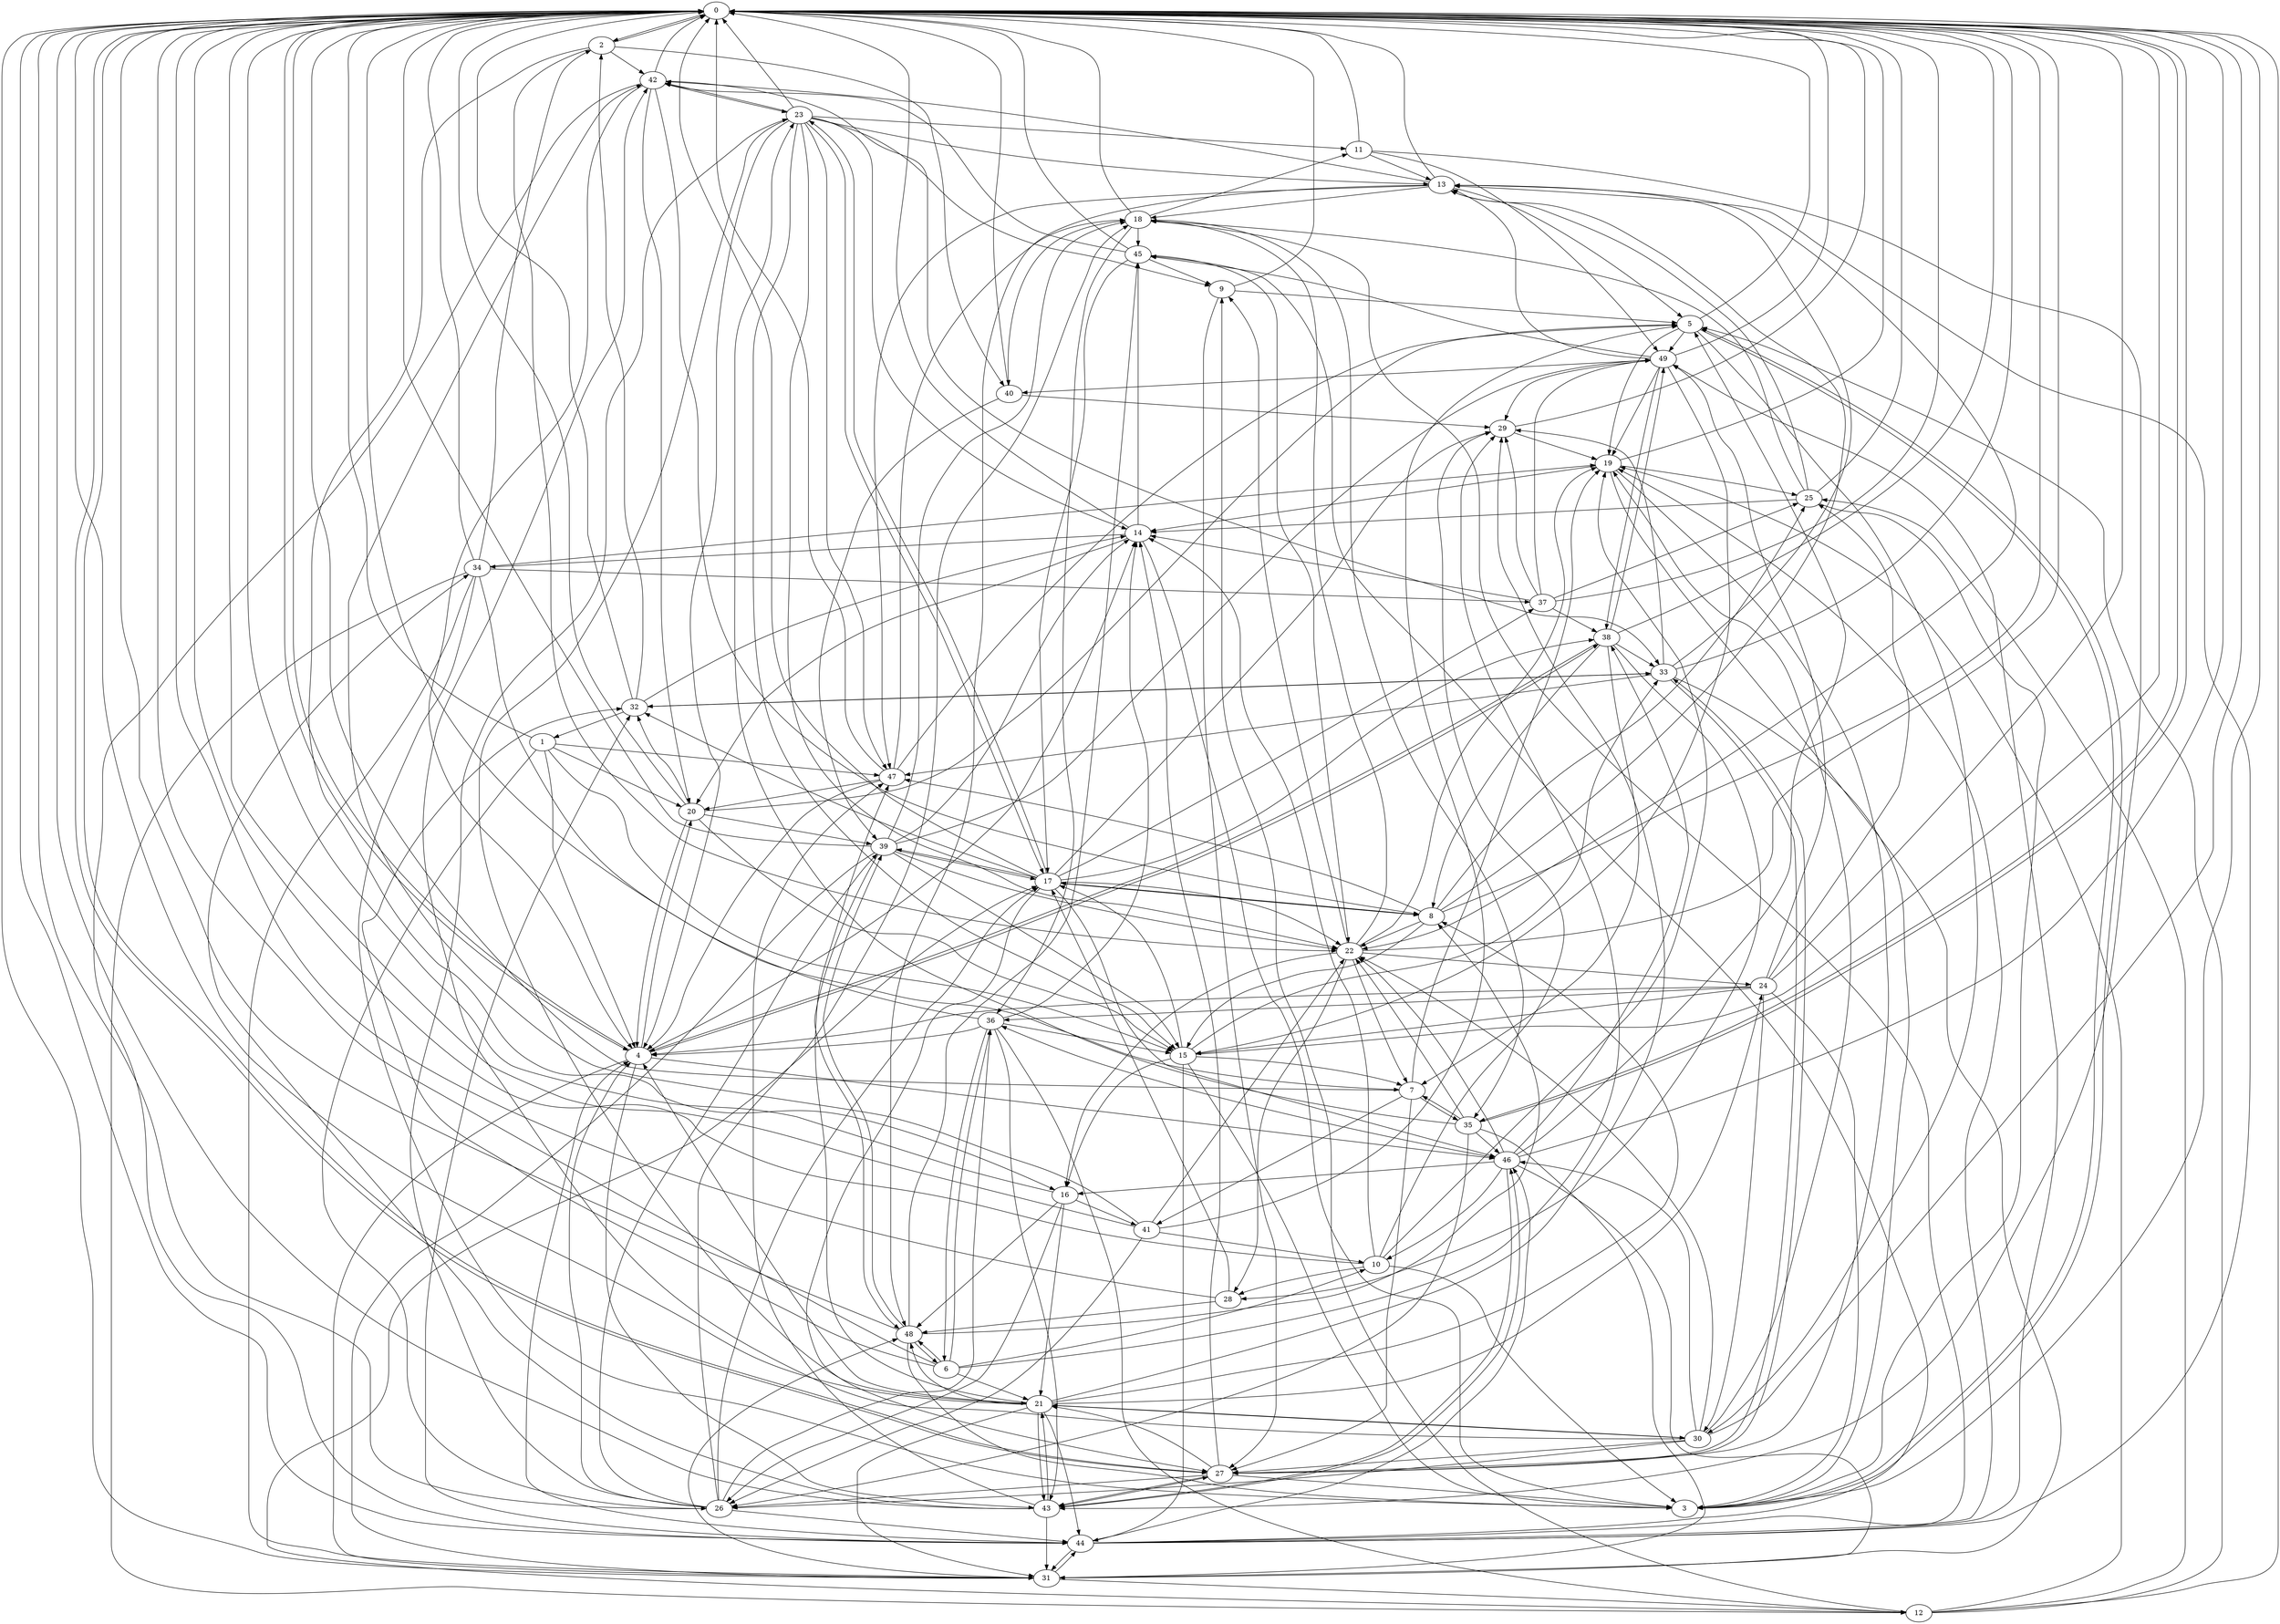 strict digraph "" {
	0	 [component_delay=3];
	2	 [component_delay=3];
	0 -> 2	 [wire_delay=1];
	4	 [component_delay=3];
	0 -> 4	 [wire_delay=1];
	27	 [component_delay=3];
	0 -> 27	 [wire_delay=1];
	35	 [component_delay=3];
	0 -> 35	 [wire_delay=1];
	1	 [component_delay=3];
	1 -> 0	 [wire_delay=1];
	1 -> 4	 [wire_delay=1];
	15	 [component_delay=3];
	1 -> 15	 [wire_delay=1];
	20	 [component_delay=3];
	1 -> 20	 [wire_delay=1];
	26	 [component_delay=3];
	1 -> 26	 [wire_delay=1];
	47	 [component_delay=3];
	1 -> 47	 [wire_delay=1];
	2 -> 0	 [wire_delay=1];
	16	 [component_delay=3];
	2 -> 16	 [wire_delay=1];
	22	 [component_delay=3];
	2 -> 22	 [wire_delay=1];
	40	 [component_delay=3];
	2 -> 40	 [wire_delay=1];
	42	 [component_delay=3];
	2 -> 42	 [wire_delay=1];
	3	 [component_delay=3];
	3 -> 0	 [wire_delay=1];
	5	 [component_delay=3];
	3 -> 5	 [wire_delay=1];
	4 -> 0	 [wire_delay=1];
	14	 [component_delay=3];
	4 -> 14	 [wire_delay=1];
	4 -> 20	 [wire_delay=1];
	31	 [component_delay=3];
	4 -> 31	 [wire_delay=1];
	38	 [component_delay=3];
	4 -> 38	 [wire_delay=1];
	43	 [component_delay=3];
	4 -> 43	 [wire_delay=1];
	46	 [component_delay=3];
	4 -> 46	 [wire_delay=1];
	5 -> 0	 [wire_delay=1];
	5 -> 3	 [wire_delay=1];
	19	 [component_delay=3];
	5 -> 19	 [wire_delay=1];
	30	 [component_delay=3];
	5 -> 30	 [wire_delay=1];
	49	 [component_delay=3];
	5 -> 49	 [wire_delay=1];
	6	 [component_delay=3];
	6 -> 0	 [wire_delay=1];
	10	 [component_delay=3];
	6 -> 10	 [wire_delay=1];
	21	 [component_delay=3];
	6 -> 21	 [wire_delay=1];
	29	 [component_delay=3];
	6 -> 29	 [wire_delay=1];
	32	 [component_delay=3];
	6 -> 32	 [wire_delay=1];
	36	 [component_delay=3];
	6 -> 36	 [wire_delay=1];
	48	 [component_delay=3];
	6 -> 48	 [wire_delay=1];
	7	 [component_delay=3];
	7 -> 0	 [wire_delay=1];
	7 -> 19	 [wire_delay=1];
	7 -> 27	 [wire_delay=1];
	7 -> 35	 [wire_delay=1];
	41	 [component_delay=3];
	7 -> 41	 [wire_delay=1];
	8	 [component_delay=3];
	8 -> 0	 [wire_delay=1];
	13	 [component_delay=3];
	8 -> 13	 [wire_delay=1];
	8 -> 15	 [wire_delay=1];
	17	 [component_delay=3];
	8 -> 17	 [wire_delay=1];
	8 -> 22	 [wire_delay=1];
	25	 [component_delay=3];
	8 -> 25	 [wire_delay=1];
	8 -> 47	 [wire_delay=1];
	9	 [component_delay=3];
	9 -> 0	 [wire_delay=1];
	9 -> 5	 [wire_delay=1];
	9 -> 27	 [wire_delay=1];
	10 -> 0	 [wire_delay=1];
	10 -> 3	 [wire_delay=1];
	10 -> 14	 [wire_delay=1];
	10 -> 19	 [wire_delay=1];
	28	 [component_delay=3];
	10 -> 28	 [wire_delay=1];
	10 -> 29	 [wire_delay=1];
	11	 [component_delay=3];
	11 -> 0	 [wire_delay=1];
	11 -> 13	 [wire_delay=1];
	11 -> 43	 [wire_delay=1];
	11 -> 49	 [wire_delay=1];
	12	 [component_delay=3];
	12 -> 0	 [wire_delay=1];
	12 -> 5	 [wire_delay=1];
	12 -> 9	 [wire_delay=1];
	12 -> 17	 [wire_delay=1];
	12 -> 19	 [wire_delay=1];
	12 -> 25	 [wire_delay=1];
	13 -> 0	 [wire_delay=1];
	13 -> 5	 [wire_delay=1];
	18	 [component_delay=3];
	13 -> 18	 [wire_delay=1];
	13 -> 22	 [wire_delay=1];
	13 -> 42	 [wire_delay=1];
	13 -> 47	 [wire_delay=1];
	13 -> 48	 [wire_delay=1];
	14 -> 0	 [wire_delay=1];
	14 -> 3	 [wire_delay=1];
	14 -> 20	 [wire_delay=1];
	34	 [component_delay=3];
	14 -> 34	 [wire_delay=1];
	45	 [component_delay=3];
	14 -> 45	 [wire_delay=1];
	15 -> 0	 [wire_delay=1];
	15 -> 3	 [wire_delay=1];
	15 -> 7	 [wire_delay=1];
	15 -> 16	 [wire_delay=1];
	15 -> 17	 [wire_delay=1];
	33	 [component_delay=3];
	15 -> 33	 [wire_delay=1];
	44	 [component_delay=3];
	15 -> 44	 [wire_delay=1];
	16 -> 0	 [wire_delay=1];
	16 -> 21	 [wire_delay=1];
	16 -> 26	 [wire_delay=1];
	16 -> 41	 [wire_delay=1];
	16 -> 48	 [wire_delay=1];
	17 -> 0	 [wire_delay=1];
	17 -> 8	 [wire_delay=1];
	17 -> 22	 [wire_delay=1];
	23	 [component_delay=3];
	17 -> 23	 [wire_delay=1];
	17 -> 27	 [wire_delay=1];
	17 -> 29	 [wire_delay=1];
	17 -> 32	 [wire_delay=1];
	37	 [component_delay=3];
	17 -> 37	 [wire_delay=1];
	17 -> 38	 [wire_delay=1];
	39	 [component_delay=3];
	17 -> 39	 [wire_delay=1];
	17 -> 46	 [wire_delay=1];
	18 -> 0	 [wire_delay=1];
	18 -> 11	 [wire_delay=1];
	18 -> 35	 [wire_delay=1];
	18 -> 36	 [wire_delay=1];
	18 -> 40	 [wire_delay=1];
	18 -> 45	 [wire_delay=1];
	19 -> 0	 [wire_delay=1];
	19 -> 14	 [wire_delay=1];
	19 -> 25	 [wire_delay=1];
	19 -> 27	 [wire_delay=1];
	19 -> 31	 [wire_delay=1];
	20 -> 0	 [wire_delay=1];
	20 -> 4	 [wire_delay=1];
	20 -> 5	 [wire_delay=1];
	20 -> 15	 [wire_delay=1];
	20 -> 32	 [wire_delay=1];
	20 -> 39	 [wire_delay=1];
	21 -> 0	 [wire_delay=1];
	21 -> 4	 [wire_delay=1];
	21 -> 8	 [wire_delay=1];
	24	 [component_delay=3];
	21 -> 24	 [wire_delay=1];
	21 -> 29	 [wire_delay=1];
	21 -> 30	 [wire_delay=1];
	21 -> 31	 [wire_delay=1];
	21 -> 43	 [wire_delay=1];
	21 -> 44	 [wire_delay=1];
	21 -> 47	 [wire_delay=1];
	21 -> 48	 [wire_delay=1];
	22 -> 0	 [wire_delay=1];
	22 -> 7	 [wire_delay=1];
	22 -> 9	 [wire_delay=1];
	22 -> 16	 [wire_delay=1];
	22 -> 18	 [wire_delay=1];
	22 -> 19	 [wire_delay=1];
	22 -> 24	 [wire_delay=1];
	22 -> 28	 [wire_delay=1];
	23 -> 0	 [wire_delay=1];
	23 -> 4	 [wire_delay=1];
	23 -> 9	 [wire_delay=1];
	23 -> 11	 [wire_delay=1];
	23 -> 13	 [wire_delay=1];
	23 -> 14	 [wire_delay=1];
	23 -> 15	 [wire_delay=1];
	23 -> 17	 [wire_delay=1];
	23 -> 21	 [wire_delay=1];
	23 -> 22	 [wire_delay=1];
	23 -> 42	 [wire_delay=1];
	23 -> 47	 [wire_delay=1];
	24 -> 0	 [wire_delay=1];
	24 -> 3	 [wire_delay=1];
	24 -> 4	 [wire_delay=1];
	24 -> 15	 [wire_delay=1];
	24 -> 25	 [wire_delay=1];
	24 -> 30	 [wire_delay=1];
	24 -> 36	 [wire_delay=1];
	24 -> 49	 [wire_delay=1];
	25 -> 0	 [wire_delay=1];
	25 -> 3	 [wire_delay=1];
	25 -> 13	 [wire_delay=1];
	25 -> 14	 [wire_delay=1];
	25 -> 18	 [wire_delay=1];
	26 -> 0	 [wire_delay=1];
	26 -> 4	 [wire_delay=1];
	26 -> 17	 [wire_delay=1];
	26 -> 18	 [wire_delay=1];
	26 -> 23	 [wire_delay=1];
	26 -> 36	 [wire_delay=1];
	26 -> 39	 [wire_delay=1];
	26 -> 44	 [wire_delay=1];
	27 -> 0	 [wire_delay=1];
	27 -> 3	 [wire_delay=1];
	27 -> 14	 [wire_delay=1];
	27 -> 21	 [wire_delay=1];
	27 -> 26	 [wire_delay=1];
	27 -> 33	 [wire_delay=1];
	27 -> 43	 [wire_delay=1];
	28 -> 0	 [wire_delay=1];
	28 -> 17	 [wire_delay=1];
	28 -> 48	 [wire_delay=1];
	29 -> 0	 [wire_delay=1];
	29 -> 19	 [wire_delay=1];
	30 -> 0	 [wire_delay=1];
	30 -> 19	 [wire_delay=1];
	30 -> 21	 [wire_delay=1];
	30 -> 22	 [wire_delay=1];
	30 -> 26	 [wire_delay=1];
	30 -> 27	 [wire_delay=1];
	30 -> 42	 [wire_delay=1];
	30 -> 46	 [wire_delay=1];
	31 -> 0	 [wire_delay=1];
	31 -> 12	 [wire_delay=1];
	31 -> 44	 [wire_delay=1];
	31 -> 48	 [wire_delay=1];
	32 -> 0	 [wire_delay=1];
	32 -> 1	 [wire_delay=1];
	32 -> 2	 [wire_delay=1];
	32 -> 14	 [wire_delay=1];
	32 -> 33	 [wire_delay=1];
	33 -> 0	 [wire_delay=1];
	33 -> 3	 [wire_delay=1];
	33 -> 13	 [wire_delay=1];
	33 -> 27	 [wire_delay=1];
	33 -> 29	 [wire_delay=1];
	33 -> 32	 [wire_delay=1];
	33 -> 47	 [wire_delay=1];
	34 -> 0	 [wire_delay=1];
	34 -> 2	 [wire_delay=1];
	34 -> 3	 [wire_delay=1];
	34 -> 7	 [wire_delay=1];
	34 -> 12	 [wire_delay=1];
	34 -> 19	 [wire_delay=1];
	34 -> 31	 [wire_delay=1];
	34 -> 37	 [wire_delay=1];
	35 -> 0	 [wire_delay=1];
	35 -> 7	 [wire_delay=1];
	35 -> 22	 [wire_delay=1];
	35 -> 23	 [wire_delay=1];
	35 -> 26	 [wire_delay=1];
	35 -> 31	 [wire_delay=1];
	35 -> 46	 [wire_delay=1];
	36 -> 0	 [wire_delay=1];
	36 -> 4	 [wire_delay=1];
	36 -> 6	 [wire_delay=1];
	36 -> 12	 [wire_delay=1];
	36 -> 14	 [wire_delay=1];
	36 -> 15	 [wire_delay=1];
	36 -> 43	 [wire_delay=1];
	37 -> 0	 [wire_delay=1];
	37 -> 14	 [wire_delay=1];
	37 -> 25	 [wire_delay=1];
	37 -> 29	 [wire_delay=1];
	37 -> 38	 [wire_delay=1];
	37 -> 49	 [wire_delay=1];
	38 -> 0	 [wire_delay=1];
	38 -> 4	 [wire_delay=1];
	38 -> 7	 [wire_delay=1];
	38 -> 8	 [wire_delay=1];
	38 -> 28	 [wire_delay=1];
	38 -> 33	 [wire_delay=1];
	38 -> 49	 [wire_delay=1];
	39 -> 0	 [wire_delay=1];
	39 -> 14	 [wire_delay=1];
	39 -> 15	 [wire_delay=1];
	39 -> 17	 [wire_delay=1];
	39 -> 18	 [wire_delay=1];
	39 -> 22	 [wire_delay=1];
	39 -> 31	 [wire_delay=1];
	39 -> 48	 [wire_delay=1];
	39 -> 49	 [wire_delay=1];
	40 -> 0	 [wire_delay=1];
	40 -> 29	 [wire_delay=1];
	40 -> 39	 [wire_delay=1];
	41 -> 0	 [wire_delay=1];
	41 -> 5	 [wire_delay=1];
	41 -> 10	 [wire_delay=1];
	41 -> 22	 [wire_delay=1];
	41 -> 26	 [wire_delay=1];
	41 -> 42	 [wire_delay=1];
	42 -> 0	 [wire_delay=1];
	42 -> 4	 [wire_delay=1];
	42 -> 8	 [wire_delay=1];
	42 -> 20	 [wire_delay=1];
	42 -> 23	 [wire_delay=1];
	42 -> 33	 [wire_delay=1];
	42 -> 44	 [wire_delay=1];
	43 -> 0	 [wire_delay=1];
	43 -> 21	 [wire_delay=1];
	43 -> 27	 [wire_delay=1];
	43 -> 31	 [wire_delay=1];
	43 -> 34	 [wire_delay=1];
	43 -> 46	 [wire_delay=1];
	43 -> 47	 [wire_delay=1];
	44 -> 0	 [wire_delay=1];
	44 -> 4	 [wire_delay=1];
	44 -> 13	 [wire_delay=1];
	44 -> 18	 [wire_delay=1];
	44 -> 19	 [wire_delay=1];
	44 -> 31	 [wire_delay=1];
	44 -> 32	 [wire_delay=1];
	44 -> 45	 [wire_delay=1];
	44 -> 46	 [wire_delay=1];
	44 -> 49	 [wire_delay=1];
	45 -> 0	 [wire_delay=1];
	45 -> 9	 [wire_delay=1];
	45 -> 17	 [wire_delay=1];
	45 -> 22	 [wire_delay=1];
	45 -> 42	 [wire_delay=1];
	46 -> 0	 [wire_delay=1];
	46 -> 5	 [wire_delay=1];
	46 -> 10	 [wire_delay=1];
	46 -> 16	 [wire_delay=1];
	46 -> 22	 [wire_delay=1];
	46 -> 31	 [wire_delay=1];
	46 -> 36	 [wire_delay=1];
	46 -> 38	 [wire_delay=1];
	46 -> 43	 [wire_delay=1];
	47 -> 0	 [wire_delay=1];
	47 -> 4	 [wire_delay=1];
	47 -> 5	 [wire_delay=1];
	47 -> 18	 [wire_delay=1];
	47 -> 20	 [wire_delay=1];
	48 -> 0	 [wire_delay=1];
	48 -> 3	 [wire_delay=1];
	48 -> 6	 [wire_delay=1];
	48 -> 8	 [wire_delay=1];
	48 -> 39	 [wire_delay=1];
	48 -> 45	 [wire_delay=1];
	49 -> 0	 [wire_delay=1];
	49 -> 13	 [wire_delay=1];
	49 -> 15	 [wire_delay=1];
	49 -> 19	 [wire_delay=1];
	49 -> 29	 [wire_delay=1];
	49 -> 38	 [wire_delay=1];
	49 -> 40	 [wire_delay=1];
	49 -> 45	 [wire_delay=1];
}
